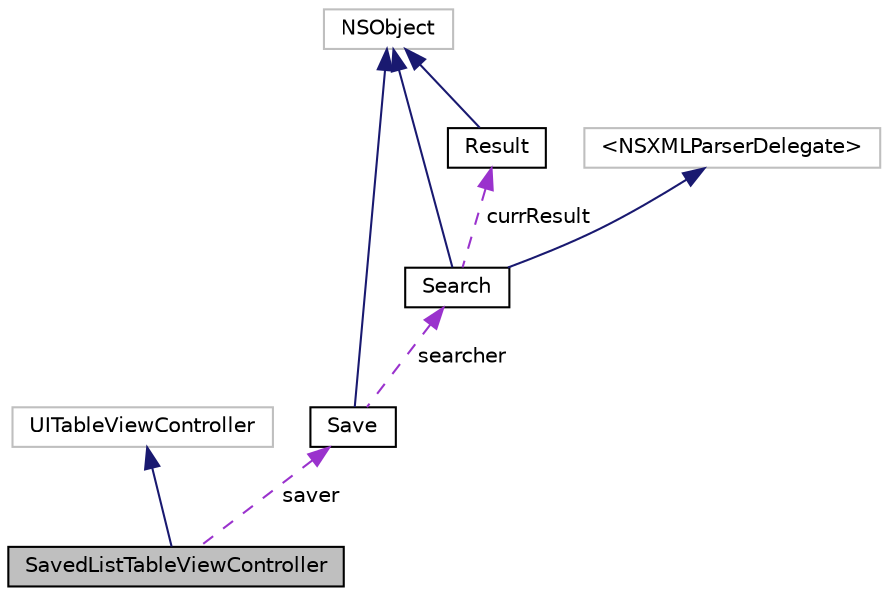 digraph "SavedListTableViewController"
{
  edge [fontname="Helvetica",fontsize="10",labelfontname="Helvetica",labelfontsize="10"];
  node [fontname="Helvetica",fontsize="10",shape=record];
  Node1 [label="SavedListTableViewController",height=0.2,width=0.4,color="black", fillcolor="grey75", style="filled", fontcolor="black"];
  Node2 -> Node1 [dir="back",color="midnightblue",fontsize="10",style="solid",fontname="Helvetica"];
  Node2 [label="UITableViewController",height=0.2,width=0.4,color="grey75", fillcolor="white", style="filled"];
  Node3 -> Node1 [dir="back",color="darkorchid3",fontsize="10",style="dashed",label=" saver" ,fontname="Helvetica"];
  Node3 [label="Save",height=0.2,width=0.4,color="black", fillcolor="white", style="filled",URL="$interface_save.html"];
  Node4 -> Node3 [dir="back",color="midnightblue",fontsize="10",style="solid",fontname="Helvetica"];
  Node4 [label="NSObject",height=0.2,width=0.4,color="grey75", fillcolor="white", style="filled"];
  Node5 -> Node3 [dir="back",color="darkorchid3",fontsize="10",style="dashed",label=" searcher" ,fontname="Helvetica"];
  Node5 [label="Search",height=0.2,width=0.4,color="black", fillcolor="white", style="filled",URL="$interface_search.html"];
  Node4 -> Node5 [dir="back",color="midnightblue",fontsize="10",style="solid",fontname="Helvetica"];
  Node6 -> Node5 [dir="back",color="midnightblue",fontsize="10",style="solid",fontname="Helvetica"];
  Node6 [label="\<NSXMLParserDelegate\>",height=0.2,width=0.4,color="grey75", fillcolor="white", style="filled"];
  Node7 -> Node5 [dir="back",color="darkorchid3",fontsize="10",style="dashed",label=" currResult" ,fontname="Helvetica"];
  Node7 [label="Result",height=0.2,width=0.4,color="black", fillcolor="white", style="filled",URL="$interface_result.html"];
  Node4 -> Node7 [dir="back",color="midnightblue",fontsize="10",style="solid",fontname="Helvetica"];
}
